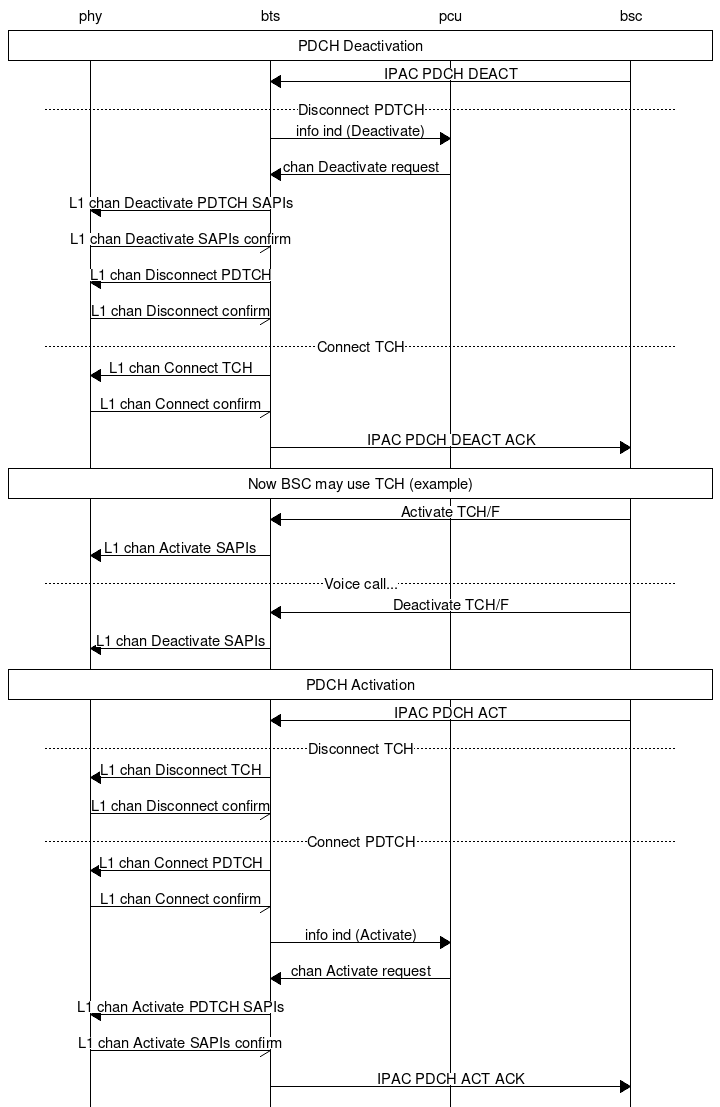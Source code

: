 msc {
	hscale = "1.2";
	phy,bts,pcu,bsc;

	phy box bsc	[ label = "PDCH Deactivation" ];
	bsc => bts	[ label = "IPAC PDCH DEACT" ];
	---		[ label = "Disconnect PDTCH" ];
	bts => pcu	[ label = "info ind (Deactivate)" ];
	pcu => bts	[ label = "chan Deactivate request" ];
	bts => phy	[ label = "L1 chan Deactivate PDTCH SAPIs" ];
	phy -> bts	[ label = "L1 chan Deactivate SAPIs confirm" ];
	bts => phy	[ label = "L1 chan Disconnect PDTCH" ];
	phy -> bts	[ label = "L1 chan Disconnect confirm" ];
	---		[ label = "Connect TCH" ];
	bts => phy	[ label = "L1 chan Connect TCH" ];
	phy -> bts	[ label = "L1 chan Connect confirm" ];
	bts => bsc	[ label = "IPAC PDCH DEACT ACK" ];

	phy box bsc	[ label = "Now BSC may use TCH (example)" ];
	bsc => bts	[ label = "Activate TCH/F" ];
	bts => phy	[ label = "L1 chan Activate SAPIs" ];
	---  		[ label = "Voice call..." ];
	bsc => bts	[ label = "Deactivate TCH/F" ];
	bts => phy	[ label = "L1 chan Deactivate SAPIs" ];

	phy box bsc	[ label = "PDCH Activation" ];
	bsc => bts	[ label = "IPAC PDCH ACT" ];
	---		[ label = "Disconnect TCH" ];
	bts => phy	[ label = "L1 chan Disconnect TCH" ];
	phy -> bts	[ label = "L1 chan Disconnect confirm" ];
	---		[ label = "Connect PDTCH" ];
	bts => phy	[ label = "L1 chan Connect PDTCH" ];
	phy -> bts	[ label = "L1 chan Connect confirm" ];
	bts => pcu	[ label = "info ind (Activate)" ];
	pcu => bts	[ label = "chan Activate request" ];
	bts => phy	[ label = "L1 chan Activate PDTCH SAPIs" ];
	phy -> bts	[ label = "L1 chan Activate SAPIs confirm" ];
	bts => bsc	[ label = "IPAC PDCH ACT ACK" ];
}
